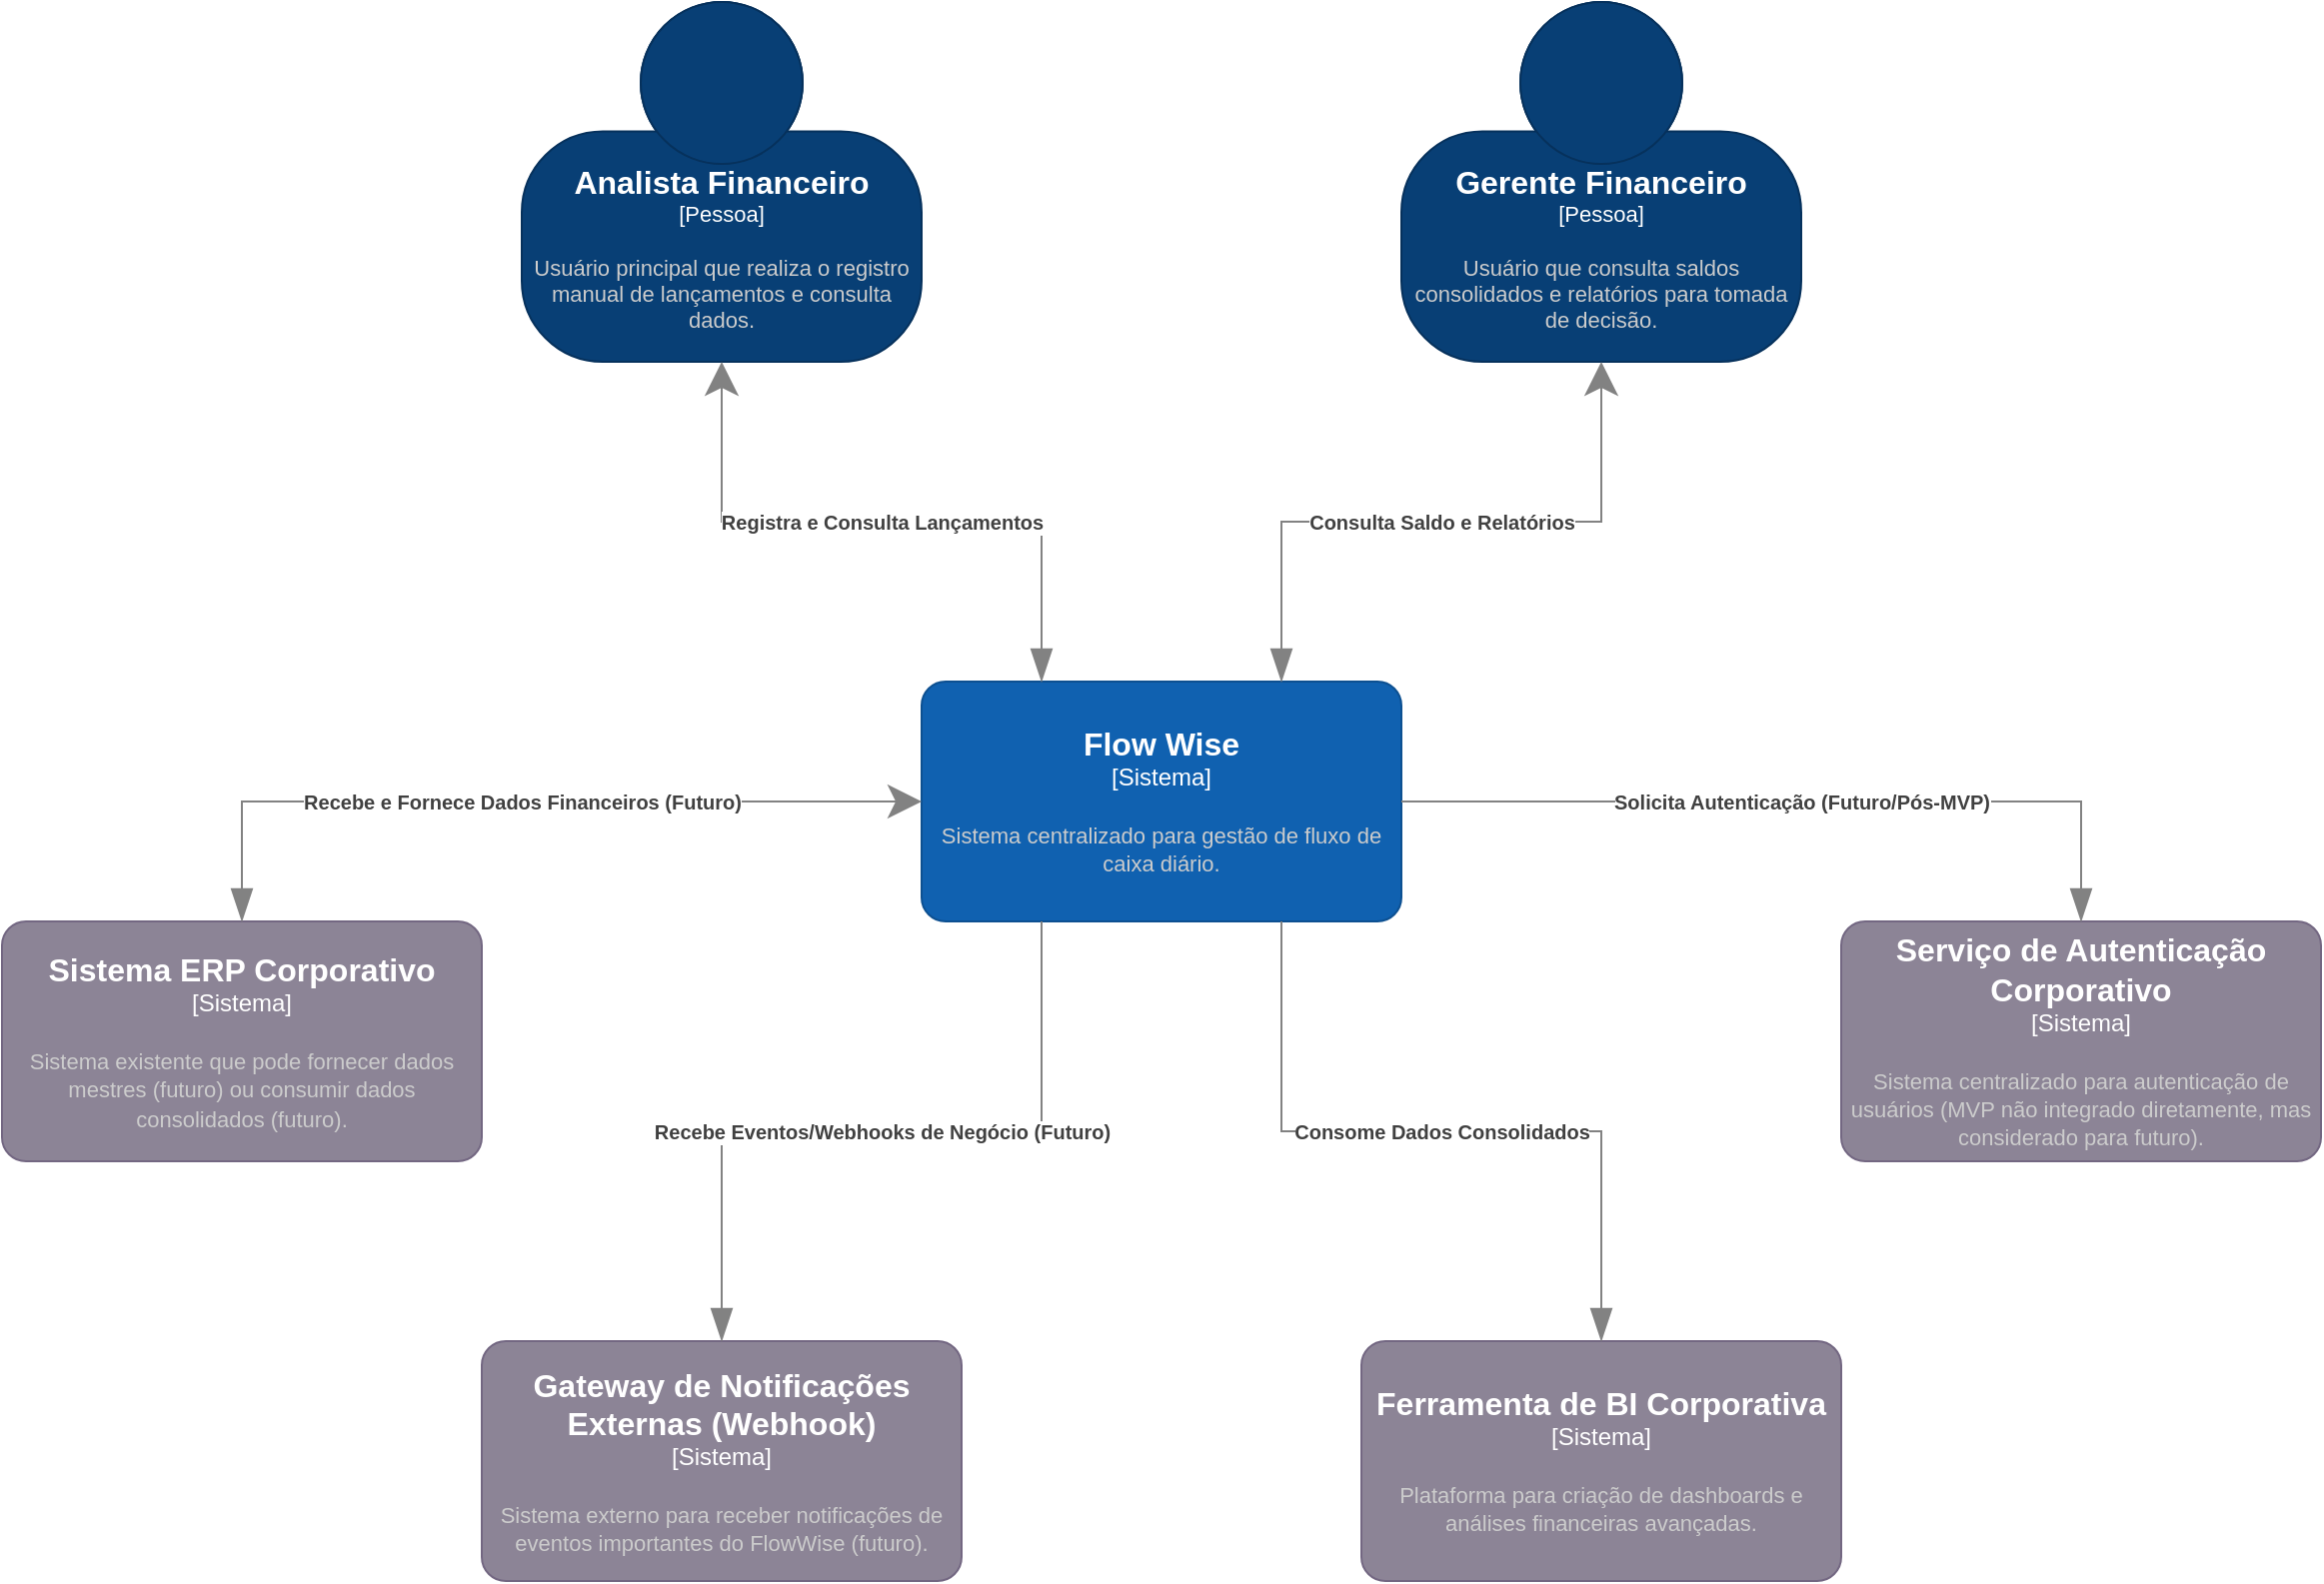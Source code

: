 <mxfile version="26.0.7" pages="2">
  <diagram name="Contexto" id="bzD8A3niVBN0sHnLf9bg">
    <mxGraphModel dx="2924" dy="854" grid="1" gridSize="10" guides="1" tooltips="1" connect="1" arrows="1" fold="1" page="1" pageScale="1" pageWidth="850" pageHeight="1100" math="0" shadow="0">
      <root>
        <mxCell id="0" />
        <mxCell id="1" parent="0" />
        <object placeholders="1" c4Name="Analista Financeiro" c4Type="Pessoa" c4Description="Usuário principal que realiza o registro manual de lançamentos e consulta dados." label="&lt;font style=&quot;font-size: 16px&quot;&gt;&lt;b&gt;%c4Name%&lt;/b&gt;&lt;/font&gt;&lt;div&gt;[%c4Type%]&lt;/div&gt;&lt;br&gt;&lt;div&gt;&lt;font style=&quot;font-size: 11px&quot;&gt;&lt;font color=&quot;#cccccc&quot;&gt;%c4Description%&lt;/font&gt;&lt;/div&gt;" id="k_nof6_6pyZbvXJqunfE-1">
          <mxCell style="html=1;fontSize=11;dashed=0;whiteSpace=wrap;fillColor=#083F75;strokeColor=#06315C;fontColor=#ffffff;shape=mxgraph.c4.person2;align=center;metaEdit=1;points=[[0.5,0,0],[1,0.5,0],[1,0.75,0],[0.75,1,0],[0.5,1,0],[0.25,1,0],[0,0.75,0],[0,0.5,0]];resizable=0;flipV=0;" parent="1" vertex="1">
            <mxGeometry x="-320" y="130" width="200" height="180" as="geometry" />
          </mxCell>
        </object>
        <object placeholders="1" c4Name="Flow Wise" c4Type="Sistema" c4Description="Sistema centralizado para gestão de fluxo de caixa diário." label="&lt;font style=&quot;font-size: 16px&quot;&gt;&lt;b&gt;%c4Name%&lt;/b&gt;&lt;/font&gt;&lt;div&gt;[%c4Type%]&lt;/div&gt;&lt;br&gt;&lt;div&gt;&lt;font style=&quot;font-size: 11px&quot;&gt;&lt;font color=&quot;#cccccc&quot;&gt;%c4Description%&lt;/font&gt;&lt;/div&gt;" id="k_nof6_6pyZbvXJqunfE-2">
          <mxCell style="rounded=1;whiteSpace=wrap;html=1;labelBackgroundColor=none;fillColor=#1061B0;fontColor=#ffffff;align=center;arcSize=10;strokeColor=#0D5091;metaEdit=1;resizable=0;points=[[0.25,0,0],[0.5,0,0],[0.75,0,0],[1,0.25,0],[1,0.5,0],[1,0.75,0],[0.75,1,0],[0.5,1,0],[0.25,1,0],[0,0.75,0],[0,0.5,0],[0,0.25,0]];" parent="1" vertex="1">
            <mxGeometry x="-120" y="470" width="240" height="120" as="geometry" />
          </mxCell>
        </object>
        <object placeholders="1" c4Name="Gerente Financeiro" c4Type="Pessoa" c4Description="Usuário que consulta saldos consolidados e relatórios para tomada de decisão." label="&lt;font style=&quot;font-size: 16px&quot;&gt;&lt;b&gt;%c4Name%&lt;/b&gt;&lt;/font&gt;&lt;div&gt;[%c4Type%]&lt;/div&gt;&lt;br&gt;&lt;div&gt;&lt;font style=&quot;font-size: 11px&quot;&gt;&lt;font color=&quot;#cccccc&quot;&gt;%c4Description%&lt;/font&gt;&lt;/div&gt;" id="k_nof6_6pyZbvXJqunfE-3">
          <mxCell style="html=1;fontSize=11;dashed=0;whiteSpace=wrap;fillColor=#083F75;strokeColor=#06315C;fontColor=#ffffff;shape=mxgraph.c4.person2;align=center;metaEdit=1;points=[[0.5,0,0],[1,0.5,0],[1,0.75,0],[0.75,1,0],[0.5,1,0],[0.25,1,0],[0,0.75,0],[0,0.5,0]];resizable=0;flipV=0;" parent="1" vertex="1">
            <mxGeometry x="120" y="130" width="200" height="180" as="geometry" />
          </mxCell>
        </object>
        <object placeholders="1" c4Name="Sistema ERP Corporativo" c4Type="Sistema" c4Description="Sistema existente que pode fornecer dados mestres (futuro) ou consumir dados consolidados (futuro)." label="&lt;font style=&quot;font-size: 16px&quot;&gt;&lt;b&gt;%c4Name%&lt;/b&gt;&lt;/font&gt;&lt;div&gt;[%c4Type%]&lt;/div&gt;&lt;br&gt;&lt;div&gt;&lt;font style=&quot;font-size: 11px&quot;&gt;&lt;font color=&quot;#cccccc&quot;&gt;%c4Description%&lt;/font&gt;&lt;/div&gt;" id="k_nof6_6pyZbvXJqunfE-4">
          <mxCell style="rounded=1;whiteSpace=wrap;html=1;labelBackgroundColor=none;fillColor=#8C8496;fontColor=#ffffff;align=center;arcSize=10;strokeColor=#736782;metaEdit=1;resizable=0;points=[[0.25,0,0],[0.5,0,0],[0.75,0,0],[1,0.25,0],[1,0.5,0],[1,0.75,0],[0.75,1,0],[0.5,1,0],[0.25,1,0],[0,0.75,0],[0,0.5,0],[0,0.25,0]];" parent="1" vertex="1">
            <mxGeometry x="-580" y="590" width="240" height="120" as="geometry" />
          </mxCell>
        </object>
        <object placeholders="1" c4Type="Relationship" c4Description="Registra e Consulta Lançamentos" label="&lt;div style=&quot;text-align: left&quot;&gt;&lt;div style=&quot;text-align: center&quot;&gt;&lt;b&gt;%c4Description%&lt;/b&gt;&lt;/div&gt;" id="k_nof6_6pyZbvXJqunfE-6">
          <mxCell style="endArrow=blockThin;html=1;fontSize=10;fontColor=#404040;strokeWidth=1;endFill=1;strokeColor=#828282;elbow=vertical;metaEdit=1;endSize=14;startSize=14;jumpStyle=arc;jumpSize=16;rounded=0;edgeStyle=orthogonalEdgeStyle;exitX=0.5;exitY=1;exitDx=0;exitDy=0;exitPerimeter=0;entryX=0.25;entryY=0;entryDx=0;entryDy=0;entryPerimeter=0;startArrow=classic;startFill=1;" parent="1" source="k_nof6_6pyZbvXJqunfE-1" target="k_nof6_6pyZbvXJqunfE-2" edge="1">
            <mxGeometry width="240" relative="1" as="geometry">
              <mxPoint x="160" y="450" as="sourcePoint" />
              <mxPoint x="400" y="450" as="targetPoint" />
            </mxGeometry>
          </mxCell>
        </object>
        <object placeholders="1" c4Type="Relationship" c4Description="Consulta Saldo e Relatórios" label="&lt;div style=&quot;text-align: left&quot;&gt;&lt;div style=&quot;text-align: center&quot;&gt;&lt;b&gt;%c4Description%&lt;/b&gt;&lt;/div&gt;" id="k_nof6_6pyZbvXJqunfE-7">
          <mxCell style="endArrow=blockThin;html=1;fontSize=10;fontColor=#404040;strokeWidth=1;endFill=1;strokeColor=#828282;elbow=vertical;metaEdit=1;endSize=14;startSize=14;jumpStyle=arc;jumpSize=16;rounded=0;edgeStyle=orthogonalEdgeStyle;exitX=0.5;exitY=1;exitDx=0;exitDy=0;exitPerimeter=0;entryX=0.75;entryY=0;entryDx=0;entryDy=0;entryPerimeter=0;startArrow=classic;startFill=1;" parent="1" source="k_nof6_6pyZbvXJqunfE-3" target="k_nof6_6pyZbvXJqunfE-2" edge="1">
            <mxGeometry width="240" relative="1" as="geometry">
              <mxPoint x="250" y="300" as="sourcePoint" />
              <mxPoint x="250" y="510" as="targetPoint" />
            </mxGeometry>
          </mxCell>
        </object>
        <object placeholders="1" c4Type="Relationship" c4Description="Recebe e Fornece Dados Financeiros (Futuro)" label="&lt;div style=&quot;text-align: left&quot;&gt;&lt;div style=&quot;text-align: center&quot;&gt;&lt;b&gt;%c4Description%&lt;/b&gt;&lt;/div&gt;" id="k_nof6_6pyZbvXJqunfE-8">
          <mxCell style="endArrow=blockThin;html=1;fontSize=10;fontColor=#404040;strokeWidth=1;endFill=1;strokeColor=#828282;elbow=vertical;metaEdit=1;endSize=14;startSize=14;jumpStyle=arc;jumpSize=16;rounded=0;edgeStyle=orthogonalEdgeStyle;exitX=0;exitY=0.5;exitDx=0;exitDy=0;exitPerimeter=0;startArrow=classic;startFill=1;entryX=0.5;entryY=0;entryDx=0;entryDy=0;entryPerimeter=0;" parent="1" source="k_nof6_6pyZbvXJqunfE-2" target="k_nof6_6pyZbvXJqunfE-4" edge="1">
            <mxGeometry width="240" relative="1" as="geometry">
              <mxPoint x="720" y="390" as="sourcePoint" />
              <mxPoint x="480" y="650" as="targetPoint" />
            </mxGeometry>
          </mxCell>
        </object>
        <object placeholders="1" c4Name="Ferramenta de BI Corporativa" c4Type="Sistema" c4Description="Plataforma para criação de dashboards e análises financeiras avançadas." label="&lt;font style=&quot;font-size: 16px&quot;&gt;&lt;b&gt;%c4Name%&lt;/b&gt;&lt;/font&gt;&lt;div&gt;[%c4Type%]&lt;/div&gt;&lt;br&gt;&lt;div&gt;&lt;font style=&quot;font-size: 11px&quot;&gt;&lt;font color=&quot;#cccccc&quot;&gt;%c4Description%&lt;/font&gt;&lt;/div&gt;" id="k_nof6_6pyZbvXJqunfE-9">
          <mxCell style="rounded=1;whiteSpace=wrap;html=1;labelBackgroundColor=none;fillColor=#8C8496;fontColor=#ffffff;align=center;arcSize=10;strokeColor=#736782;metaEdit=1;resizable=0;points=[[0.25,0,0],[0.5,0,0],[0.75,0,0],[1,0.25,0],[1,0.5,0],[1,0.75,0],[0.75,1,0],[0.5,1,0],[0.25,1,0],[0,0.75,0],[0,0.5,0],[0,0.25,0]];" parent="1" vertex="1">
            <mxGeometry x="100" y="800" width="240" height="120" as="geometry" />
          </mxCell>
        </object>
        <object placeholders="1" c4Type="Relationship" c4Description="Consome Dados Consolidados" label="&lt;div style=&quot;text-align: left&quot;&gt;&lt;div style=&quot;text-align: center&quot;&gt;&lt;b&gt;%c4Description%&lt;/b&gt;&lt;/div&gt;" id="k_nof6_6pyZbvXJqunfE-11">
          <mxCell style="endArrow=blockThin;html=1;fontSize=10;fontColor=#404040;strokeWidth=1;endFill=1;strokeColor=#828282;elbow=vertical;metaEdit=1;endSize=14;startSize=14;jumpStyle=arc;jumpSize=16;rounded=0;edgeStyle=orthogonalEdgeStyle;exitX=0.75;exitY=1;exitDx=0;exitDy=0;exitPerimeter=0;startArrow=none;startFill=0;entryX=0.5;entryY=0;entryDx=0;entryDy=0;entryPerimeter=0;" parent="1" source="k_nof6_6pyZbvXJqunfE-2" target="k_nof6_6pyZbvXJqunfE-9" edge="1">
            <mxGeometry width="240" relative="1" as="geometry">
              <mxPoint y="590" as="sourcePoint" />
              <mxPoint x="270" y="800" as="targetPoint" />
            </mxGeometry>
          </mxCell>
        </object>
        <object placeholders="1" c4Name="Serviço de Autenticação Corporativo" c4Type="Sistema" c4Description="Sistema centralizado para autenticação de usuários (MVP não integrado diretamente, mas considerado para futuro)." label="&lt;font style=&quot;font-size: 16px&quot;&gt;&lt;b&gt;%c4Name%&lt;/b&gt;&lt;/font&gt;&lt;div&gt;[%c4Type%]&lt;/div&gt;&lt;br&gt;&lt;div&gt;&lt;font style=&quot;font-size: 11px&quot;&gt;&lt;font color=&quot;#cccccc&quot;&gt;%c4Description%&lt;/font&gt;&lt;/div&gt;" id="k_nof6_6pyZbvXJqunfE-12">
          <mxCell style="rounded=1;whiteSpace=wrap;html=1;labelBackgroundColor=none;fillColor=#8C8496;fontColor=#ffffff;align=center;arcSize=10;strokeColor=#736782;metaEdit=1;resizable=0;points=[[0.25,0,0],[0.5,0,0],[0.75,0,0],[1,0.25,0],[1,0.5,0],[1,0.75,0],[0.75,1,0],[0.5,1,0],[0.25,1,0],[0,0.75,0],[0,0.5,0],[0,0.25,0]];" parent="1" vertex="1">
            <mxGeometry x="340" y="590" width="240" height="120" as="geometry" />
          </mxCell>
        </object>
        <object placeholders="1" c4Type="Relationship" c4Description="Solicita Autenticação (Futuro/Pós-MVP)" label="&lt;div style=&quot;text-align: left&quot;&gt;&lt;div style=&quot;text-align: center&quot;&gt;&lt;b&gt;%c4Description%&lt;/b&gt;&lt;/div&gt;" id="k_nof6_6pyZbvXJqunfE-15">
          <mxCell style="endArrow=blockThin;html=1;fontSize=10;fontColor=#404040;strokeWidth=1;endFill=1;strokeColor=#828282;elbow=vertical;metaEdit=1;endSize=14;startSize=14;jumpStyle=arc;jumpSize=16;rounded=0;edgeStyle=orthogonalEdgeStyle;exitX=1;exitY=0.5;exitDx=0;exitDy=0;exitPerimeter=0;startArrow=none;startFill=0;entryX=0.5;entryY=0;entryDx=0;entryDy=0;entryPerimeter=0;" parent="1" source="k_nof6_6pyZbvXJqunfE-2" target="k_nof6_6pyZbvXJqunfE-12" edge="1">
            <mxGeometry width="240" relative="1" as="geometry">
              <mxPoint x="120" y="530" as="sourcePoint" />
              <mxPoint x="300" y="800" as="targetPoint" />
            </mxGeometry>
          </mxCell>
        </object>
        <object placeholders="1" c4Name="Gateway de Notificações Externas (Webhook)" c4Type="Sistema" c4Description="Sistema externo para receber notificações de eventos importantes do FlowWise (futuro)." label="&lt;font style=&quot;font-size: 16px&quot;&gt;&lt;b&gt;%c4Name%&lt;/b&gt;&lt;/font&gt;&lt;div&gt;[%c4Type%]&lt;/div&gt;&lt;br&gt;&lt;div&gt;&lt;font style=&quot;font-size: 11px&quot;&gt;&lt;font color=&quot;#cccccc&quot;&gt;%c4Description%&lt;/font&gt;&lt;/div&gt;" id="k_nof6_6pyZbvXJqunfE-16">
          <mxCell style="rounded=1;whiteSpace=wrap;html=1;labelBackgroundColor=none;fillColor=#8C8496;fontColor=#ffffff;align=center;arcSize=10;strokeColor=#736782;metaEdit=1;resizable=0;points=[[0.25,0,0],[0.5,0,0],[0.75,0,0],[1,0.25,0],[1,0.5,0],[1,0.75,0],[0.75,1,0],[0.5,1,0],[0.25,1,0],[0,0.75,0],[0,0.5,0],[0,0.25,0]];" parent="1" vertex="1">
            <mxGeometry x="-340" y="800" width="240" height="120" as="geometry" />
          </mxCell>
        </object>
        <object placeholders="1" c4Type="Relationship" c4Description="Recebe Eventos/Webhooks de Negócio (Futuro)" label="&lt;div style=&quot;text-align: left&quot;&gt;&lt;div style=&quot;text-align: center&quot;&gt;&lt;b&gt;%c4Description%&lt;/b&gt;&lt;/div&gt;" id="k_nof6_6pyZbvXJqunfE-17">
          <mxCell style="endArrow=blockThin;html=1;fontSize=10;fontColor=#404040;strokeWidth=1;endFill=1;strokeColor=#828282;elbow=vertical;metaEdit=1;endSize=14;startSize=14;jumpStyle=arc;jumpSize=16;rounded=0;edgeStyle=orthogonalEdgeStyle;exitX=0.25;exitY=1;exitDx=0;exitDy=0;exitPerimeter=0;startArrow=none;startFill=0;entryX=0.5;entryY=0;entryDx=0;entryDy=0;entryPerimeter=0;" parent="1" source="k_nof6_6pyZbvXJqunfE-2" target="k_nof6_6pyZbvXJqunfE-16" edge="1">
            <mxGeometry width="240" relative="1" as="geometry">
              <mxPoint x="120" y="570" as="sourcePoint" />
              <mxPoint x="300" y="840" as="targetPoint" />
            </mxGeometry>
          </mxCell>
        </object>
      </root>
    </mxGraphModel>
  </diagram>
  <diagram id="c5FQPgXSWcpHP5ycAL8T" name="Container">
    <mxGraphModel dx="2074" dy="1954" grid="1" gridSize="10" guides="1" tooltips="1" connect="1" arrows="1" fold="1" page="1" pageScale="1" pageWidth="850" pageHeight="1100" math="0" shadow="0">
      <root>
        <mxCell id="0" />
        <mxCell id="1" parent="0" />
        <object placeholders="1" c4Name="Sistema Flow Wise" c4Type="ContainerScopeBoundary" c4Application="Container" label="&lt;font style=&quot;font-size: 16px&quot;&gt;&lt;b&gt;&lt;div style=&quot;text-align: left&quot;&gt;%c4Name%&lt;/div&gt;&lt;/b&gt;&lt;/font&gt;&lt;div style=&quot;text-align: left&quot;&gt;[%c4Application%]&lt;/div&gt;" id="pLsxCWuqNP7lUK_b0qWz-1">
          <mxCell style="rounded=1;fontSize=11;whiteSpace=wrap;html=1;dashed=1;arcSize=20;fillColor=none;strokeColor=#666666;fontColor=#333333;labelBackgroundColor=none;align=left;verticalAlign=bottom;labelBorderColor=none;spacingTop=0;spacing=10;dashPattern=8 4;metaEdit=1;rotatable=0;perimeter=rectanglePerimeter;noLabel=0;labelPadding=0;allowArrows=0;connectable=0;expand=0;recursiveResize=0;editable=1;pointerEvents=0;absoluteArcSize=1;points=[[0.25,0,0],[0.5,0,0],[0.75,0,0],[1,0.25,0],[1,0.5,0],[1,0.75,0],[0.75,1,0],[0.5,1,0],[0.25,1,0],[0,0.75,0],[0,0.5,0],[0,0.25,0]];" parent="1" vertex="1">
            <mxGeometry x="190" y="-140" width="1360" height="920" as="geometry" />
          </mxCell>
        </object>
        <object placeholders="1" c4Name="Serviço de Lançamentos" c4Type="Container" c4Technology="Web API (.NET 8 C#)" c4Description="Responsável por gerenciar o ciclo de vida completo dos lançamentos financeiros (criação, consulta, edição e exclusão). É o ponto de entrada para as operações transacionais." label="&lt;font style=&quot;font-size: 16px&quot;&gt;&lt;b&gt;%c4Name%&lt;/b&gt;&lt;/font&gt;&lt;div&gt;[%c4Type%: %c4Technology%]&lt;/div&gt;&lt;br&gt;&lt;div&gt;&lt;font style=&quot;font-size: 11px&quot;&gt;&lt;font color=&quot;#E6E6E6&quot;&gt;%c4Description%&lt;/font&gt;&lt;/div&gt;" id="pLsxCWuqNP7lUK_b0qWz-2">
          <mxCell style="rounded=1;whiteSpace=wrap;html=1;fontSize=11;labelBackgroundColor=none;fillColor=#23A2D9;fontColor=#ffffff;align=center;arcSize=10;strokeColor=#0E7DAD;metaEdit=1;resizable=0;points=[[0.25,0,0],[0.5,0,0],[0.75,0,0],[1,0.25,0],[1,0.5,0],[1,0.75,0],[0.75,1,0],[0.5,1,0],[0.25,1,0],[0,0.75,0],[0,0.5,0],[0,0.25,0]];" parent="1" vertex="1">
            <mxGeometry x="500" y="140" width="240" height="120" as="geometry" />
          </mxCell>
        </object>
        <object c4Name="DB Lançamentos" c4Type="Banco de Dados" c4Technology="PostgreSQL" c4Description="Armazena os dados transacionais de todos os lançamentos financeiros. É o source of truth para os lançamentos brutos." label="&lt;font style=&quot;font-size: 16px&quot;&gt;&lt;b&gt;%c4Name%&lt;/b&gt;&lt;/font&gt;&lt;div&gt;[%c4Type%:&amp;nbsp;%c4Technology%]&lt;/div&gt;&lt;br&gt;&lt;div&gt;&lt;font style=&quot;font-size: 11px&quot;&gt;&lt;font color=&quot;#E6E6E6&quot;&gt;%c4Description%&lt;/font&gt;&lt;/div&gt;" placeholders="1" id="pLsxCWuqNP7lUK_b0qWz-3">
          <mxCell style="shape=cylinder3;size=15;whiteSpace=wrap;html=1;boundedLbl=1;rounded=0;labelBackgroundColor=none;fillColor=#23A2D9;fontSize=12;fontColor=#ffffff;align=center;strokeColor=#0E7DAD;metaEdit=1;points=[[0.5,0,0],[1,0.25,0],[1,0.5,0],[1,0.75,0],[0.5,1,0],[0,0.75,0],[0,0.5,0],[0,0.25,0]];resizable=0;" parent="1" vertex="1">
            <mxGeometry x="250" y="530" width="240" height="120" as="geometry" />
          </mxCell>
        </object>
        <object placeholders="1" c4Name="Serviço de Consolidação" c4Type="Container" c4Technology="Web API (.NET 8 C#)" c4Description="Responsável por consumir eventos de lançamentos, consolidar os dados financeiros e disponibilizar o saldo diário consolidado para consulta e relatórios. Este serviço é otimizado para leitura." label="&lt;font style=&quot;font-size: 16px&quot;&gt;&lt;b&gt;%c4Name%&lt;/b&gt;&lt;/font&gt;&lt;div&gt;[%c4Type%: %c4Technology%]&lt;/div&gt;&lt;br&gt;&lt;div&gt;&lt;font style=&quot;font-size: 11px&quot;&gt;&lt;font color=&quot;#E6E6E6&quot;&gt;%c4Description%&lt;/font&gt;&lt;/div&gt;" id="pLsxCWuqNP7lUK_b0qWz-4">
          <mxCell style="rounded=1;whiteSpace=wrap;html=1;fontSize=11;labelBackgroundColor=none;fillColor=#23A2D9;fontColor=#ffffff;align=center;arcSize=10;strokeColor=#0E7DAD;metaEdit=1;resizable=0;points=[[0.25,0,0],[0.5,0,0],[0.75,0,0],[1,0.25,0],[1,0.5,0],[1,0.75,0],[0.75,1,0],[0.5,1,0],[0.25,1,0],[0,0.75,0],[0,0.5,0],[0,0.25,0]];" parent="1" vertex="1">
            <mxGeometry x="980" y="140" width="240" height="120" as="geometry" />
          </mxCell>
        </object>
        <object placeholders="1" c4Name="Message Broker" c4Type="Container" c4Technology="RabbitMQ" c4Description="Barramento de eventos central, permitindo a comunicação assíncrona e desacoplada entre os microsserviços." label="&lt;font style=&quot;font-size: 16px&quot;&gt;&lt;b&gt;%c4Name%&lt;/b&gt;&lt;/font&gt;&lt;div&gt;[%c4Type%:&amp;nbsp;%c4Technology%]&lt;/div&gt;&lt;br&gt;&lt;div&gt;&lt;font style=&quot;font-size: 11px&quot;&gt;&lt;font color=&quot;#E6E6E6&quot;&gt;%c4Description%&lt;/font&gt;&lt;/div&gt;" id="pLsxCWuqNP7lUK_b0qWz-5">
          <mxCell style="shape=cylinder3;size=15;direction=south;whiteSpace=wrap;html=1;boundedLbl=1;rounded=0;labelBackgroundColor=none;fillColor=#23A2D9;fontSize=12;fontColor=#ffffff;align=center;strokeColor=#0E7DAD;metaEdit=1;points=[[0.5,0,0],[1,0.25,0],[1,0.5,0],[1,0.75,0],[0.5,1,0],[0,0.75,0],[0,0.5,0],[0,0.25,0]];resizable=0;" parent="1" vertex="1">
            <mxGeometry x="740" y="360" width="240" height="120" as="geometry" />
          </mxCell>
        </object>
        <object placeholders="1" c4Name="Cache/Data Store" c4Type="Container" c4Technology="Redis" c4Description="Utilizado para armazenamento temporário de dados para otimização de performance (cache)" label="&lt;font style=&quot;font-size: 16px&quot;&gt;&lt;b&gt;%c4Name%&lt;/b&gt;&lt;/font&gt;&lt;div&gt;[%c4Type%:&amp;nbsp;%c4Technology%]&lt;/div&gt;&lt;br&gt;&lt;div&gt;&lt;font style=&quot;font-size: 11px&quot;&gt;&lt;font color=&quot;#E6E6E6&quot;&gt;%c4Description%&lt;/font&gt;&lt;/div&gt;" id="pLsxCWuqNP7lUK_b0qWz-6">
          <mxCell style="shape=cylinder3;size=15;direction=south;whiteSpace=wrap;html=1;boundedLbl=1;rounded=0;labelBackgroundColor=none;fillColor=#23A2D9;fontSize=12;fontColor=#ffffff;align=center;strokeColor=#0E7DAD;metaEdit=1;points=[[0.5,0,0],[1,0.25,0],[1,0.5,0],[1,0.75,0],[0.5,1,0],[0,0.75,0],[0,0.5,0],[0,0.25,0]];resizable=0;" parent="1" vertex="1">
            <mxGeometry x="740" y="530" width="240" height="120" as="geometry" />
          </mxCell>
        </object>
        <object placeholders="1" c4Name="DB Consolidados" c4Type="Banco de Dados" c4Technology="PostgreSQL" c4Description="Banco de Dados Otimizado para Leitura" label="&lt;font style=&quot;font-size: 16px&quot;&gt;&lt;b&gt;%c4Name%&lt;/b&gt;&lt;/font&gt;&lt;div&gt;[%c4Type%:&amp;nbsp;%c4Technology%]&lt;/div&gt;&lt;br&gt;&lt;div&gt;&lt;font style=&quot;font-size: 11px&quot;&gt;&lt;font color=&quot;#E6E6E6&quot;&gt;%c4Description%&lt;/font&gt;&lt;/div&gt;" id="pLsxCWuqNP7lUK_b0qWz-7">
          <mxCell style="shape=cylinder3;size=15;whiteSpace=wrap;html=1;boundedLbl=1;rounded=0;labelBackgroundColor=none;fillColor=#23A2D9;fontSize=12;fontColor=#ffffff;align=center;strokeColor=#0E7DAD;metaEdit=1;points=[[0.5,0,0],[1,0.25,0],[1,0.5,0],[1,0.75,0],[0.5,1,0],[0,0.75,0],[0,0.5,0],[0,0.25,0]];resizable=0;" parent="1" vertex="1">
            <mxGeometry x="1275" y="530" width="240" height="120" as="geometry" />
          </mxCell>
        </object>
        <object placeholders="1" c4Name="Analista Financeiro" c4Type="Pessoa" c4Description="Usuário principal que realiza o registro manual de lançamentos e consulta dados." label="&lt;font style=&quot;font-size: 16px&quot;&gt;&lt;b&gt;%c4Name%&lt;/b&gt;&lt;/font&gt;&lt;div&gt;[%c4Type%]&lt;/div&gt;&lt;br&gt;&lt;div&gt;&lt;font style=&quot;font-size: 11px&quot;&gt;&lt;font color=&quot;#cccccc&quot;&gt;%c4Description%&lt;/font&gt;&lt;/div&gt;" id="ZvYmL21Zo6xy7SbG3xt1-1">
          <mxCell style="html=1;fontSize=11;dashed=0;whiteSpace=wrap;fillColor=#083F75;strokeColor=#06315C;fontColor=#ffffff;shape=mxgraph.c4.person2;align=center;metaEdit=1;points=[[0.5,0,0],[1,0.5,0],[1,0.75,0],[0.75,1,0],[0.5,1,0],[0.25,1,0],[0,0.75,0],[0,0.5,0]];resizable=0;flipV=0;" parent="1" vertex="1">
            <mxGeometry x="530" y="-410" width="200" height="180" as="geometry" />
          </mxCell>
        </object>
        <object placeholders="1" c4Name="Gerente Financeiro" c4Type="Pessoa" c4Description="Usuário que consulta saldos consolidados e relatórios para tomada de decisão." label="&lt;font style=&quot;font-size: 16px&quot;&gt;&lt;b&gt;%c4Name%&lt;/b&gt;&lt;/font&gt;&lt;div&gt;[%c4Type%]&lt;/div&gt;&lt;br&gt;&lt;div&gt;&lt;font style=&quot;font-size: 11px&quot;&gt;&lt;font color=&quot;#cccccc&quot;&gt;%c4Description%&lt;/font&gt;&lt;/div&gt;" id="ZvYmL21Zo6xy7SbG3xt1-2">
          <mxCell style="html=1;fontSize=11;dashed=0;whiteSpace=wrap;fillColor=#083F75;strokeColor=#06315C;fontColor=#ffffff;shape=mxgraph.c4.person2;align=center;metaEdit=1;points=[[0.5,0,0],[1,0.5,0],[1,0.75,0],[0.75,1,0],[0.5,1,0],[0.25,1,0],[0,0.75,0],[0,0.5,0]];resizable=0;flipV=0;" parent="1" vertex="1">
            <mxGeometry x="970" y="-410" width="200" height="180" as="geometry" />
          </mxCell>
        </object>
        <object placeholders="1" c4Name="Ferramenta de BI Corporativa" c4Type="Sistema" c4Description="Plataforma para criação de dashboards e análises financeiras avançadas." label="&lt;font style=&quot;font-size: 16px&quot;&gt;&lt;b&gt;%c4Name%&lt;/b&gt;&lt;/font&gt;&lt;div&gt;[%c4Type%]&lt;/div&gt;&lt;br&gt;&lt;div&gt;&lt;font style=&quot;font-size: 11px&quot;&gt;&lt;font color=&quot;#cccccc&quot;&gt;%c4Description%&lt;/font&gt;&lt;/div&gt;" id="mEeKA8ps7Dx6s7O3PiXU-1">
          <mxCell style="rounded=1;whiteSpace=wrap;html=1;labelBackgroundColor=none;fillColor=#8C8496;fontColor=#ffffff;align=center;arcSize=10;strokeColor=#736782;metaEdit=1;resizable=0;points=[[0.25,0,0],[0.5,0,0],[0.75,0,0],[1,0.25,0],[1,0.5,0],[1,0.75,0],[0.75,1,0],[0.5,1,0],[0.25,1,0],[0,0.75,0],[0,0.5,0],[0,0.25,0]];" parent="1" vertex="1">
            <mxGeometry x="1290" y="-350" width="240" height="120" as="geometry" />
          </mxCell>
        </object>
        <object placeholders="1" c4Type="Relationship" c4Description="Lê/Grava Lançamentos" label="&lt;div style=&quot;text-align: left&quot;&gt;&lt;div style=&quot;text-align: center&quot;&gt;&lt;b&gt;%c4Description%&lt;/b&gt;&lt;/div&gt;" id="mEeKA8ps7Dx6s7O3PiXU-2">
          <mxCell style="endArrow=blockThin;html=1;fontSize=10;fontColor=#404040;strokeWidth=1;endFill=1;strokeColor=#828282;elbow=vertical;metaEdit=1;endSize=14;startSize=14;jumpStyle=arc;jumpSize=16;rounded=0;edgeStyle=orthogonalEdgeStyle;exitX=0;exitY=0.5;exitDx=0;exitDy=0;exitPerimeter=0;entryX=0.5;entryY=0;entryDx=0;entryDy=0;entryPerimeter=0;startArrow=classic;startFill=1;" parent="1" source="pLsxCWuqNP7lUK_b0qWz-2" target="pLsxCWuqNP7lUK_b0qWz-3" edge="1">
            <mxGeometry width="240" relative="1" as="geometry">
              <mxPoint x="570" y="400" as="sourcePoint" />
              <mxPoint x="810" y="400" as="targetPoint" />
            </mxGeometry>
          </mxCell>
        </object>
        <object placeholders="1" c4Type="Relationship" c4Description="Publica Eventos de Lançamento" label="&lt;div style=&quot;text-align: left&quot;&gt;&lt;div style=&quot;text-align: center&quot;&gt;&lt;b&gt;%c4Description%&lt;/b&gt;&lt;/div&gt;" id="mEeKA8ps7Dx6s7O3PiXU-4">
          <mxCell style="endArrow=blockThin;html=1;fontSize=10;fontColor=#404040;strokeWidth=1;endFill=1;strokeColor=#828282;elbow=vertical;metaEdit=1;endSize=14;startSize=14;jumpStyle=arc;jumpSize=16;rounded=0;edgeStyle=orthogonalEdgeStyle;entryX=0;entryY=0.75;entryDx=0;entryDy=0;entryPerimeter=0;exitX=0.475;exitY=0.992;exitDx=0;exitDy=0;exitPerimeter=0;" parent="1" source="pLsxCWuqNP7lUK_b0qWz-2" target="pLsxCWuqNP7lUK_b0qWz-5" edge="1">
            <mxGeometry width="240" relative="1" as="geometry">
              <mxPoint x="420" y="360" as="sourcePoint" />
              <mxPoint x="810" y="360" as="targetPoint" />
            </mxGeometry>
          </mxCell>
        </object>
        <object placeholders="1" c4Type="Relationship" c4Description="Consome Eventos de Lançamento" label="&lt;div style=&quot;text-align: left&quot;&gt;&lt;div style=&quot;text-align: center&quot;&gt;&lt;b&gt;%c4Description%&lt;/b&gt;&lt;/div&gt;" id="mEeKA8ps7Dx6s7O3PiXU-5">
          <mxCell style="endArrow=blockThin;html=1;fontSize=10;fontColor=#404040;strokeWidth=1;endFill=1;strokeColor=#828282;elbow=vertical;metaEdit=1;endSize=14;startSize=14;jumpStyle=arc;jumpSize=16;rounded=0;edgeStyle=orthogonalEdgeStyle;exitX=0.25;exitY=1;exitDx=0;exitDy=0;exitPerimeter=0;entryX=0;entryY=0.25;entryDx=0;entryDy=0;entryPerimeter=0;" parent="1" source="pLsxCWuqNP7lUK_b0qWz-4" target="pLsxCWuqNP7lUK_b0qWz-5" edge="1">
            <mxGeometry width="240" relative="1" as="geometry">
              <mxPoint x="910" y="450" as="sourcePoint" />
              <mxPoint x="1150" y="450" as="targetPoint" />
            </mxGeometry>
          </mxCell>
        </object>
        <object placeholders="1" c4Type="Relationship" c4Description="Grava/Lê Saldo Consolidado" label="&lt;div style=&quot;text-align: left&quot;&gt;&lt;div style=&quot;text-align: center&quot;&gt;&lt;b&gt;%c4Description%&lt;/b&gt;&lt;/div&gt;" id="mEeKA8ps7Dx6s7O3PiXU-7">
          <mxCell style="endArrow=blockThin;html=1;fontSize=10;fontColor=#404040;strokeWidth=1;endFill=1;strokeColor=#828282;elbow=vertical;metaEdit=1;endSize=14;startSize=14;jumpStyle=arc;jumpSize=16;rounded=0;edgeStyle=orthogonalEdgeStyle;exitX=1;exitY=0.75;exitDx=0;exitDy=0;exitPerimeter=0;entryX=0.5;entryY=0;entryDx=0;entryDy=0;entryPerimeter=0;startArrow=classic;startFill=1;" parent="1" source="pLsxCWuqNP7lUK_b0qWz-4" target="pLsxCWuqNP7lUK_b0qWz-7" edge="1">
            <mxGeometry width="240" relative="1" as="geometry">
              <mxPoint x="1030" y="340" as="sourcePoint" />
              <mxPoint x="1270" y="340" as="targetPoint" />
            </mxGeometry>
          </mxCell>
        </object>
        <object placeholders="1" c4Type="Relationship" c4Description="Lê/Grava Cache/Dados Temporários" label="&lt;div style=&quot;text-align: left&quot;&gt;&lt;div style=&quot;text-align: center&quot;&gt;&lt;b&gt;%c4Description%&lt;/b&gt;&lt;/div&gt;" id="mEeKA8ps7Dx6s7O3PiXU-8">
          <mxCell style="endArrow=blockThin;html=1;fontSize=10;fontColor=#404040;strokeWidth=1;endFill=1;strokeColor=#828282;elbow=vertical;metaEdit=1;endSize=14;startSize=14;jumpStyle=arc;jumpSize=16;rounded=0;edgeStyle=orthogonalEdgeStyle;exitX=0.25;exitY=1;exitDx=0;exitDy=0;exitPerimeter=0;entryX=0.5;entryY=1;entryDx=0;entryDy=0;entryPerimeter=0;startArrow=classic;startFill=1;" parent="1" source="pLsxCWuqNP7lUK_b0qWz-2" target="pLsxCWuqNP7lUK_b0qWz-6" edge="1">
            <mxGeometry width="240" relative="1" as="geometry">
              <mxPoint x="480" y="630" as="sourcePoint" />
              <mxPoint x="720" y="630" as="targetPoint" />
            </mxGeometry>
          </mxCell>
        </object>
        <object placeholders="1" c4Type="Relationship" c4Description="Lê/Grava Cache/Dados Temporários" label="&lt;div style=&quot;text-align: left&quot;&gt;&lt;div style=&quot;text-align: center&quot;&gt;&lt;b&gt;%c4Description%&lt;/b&gt;&lt;/div&gt;" id="mEeKA8ps7Dx6s7O3PiXU-9">
          <mxCell style="endArrow=blockThin;html=1;fontSize=10;fontColor=#404040;strokeWidth=1;endFill=1;strokeColor=#828282;elbow=vertical;metaEdit=1;endSize=14;startSize=14;jumpStyle=arc;jumpSize=16;rounded=0;edgeStyle=orthogonalEdgeStyle;exitX=0.75;exitY=1;exitDx=0;exitDy=0;exitPerimeter=0;entryX=0.5;entryY=0;entryDx=0;entryDy=0;entryPerimeter=0;startArrow=classic;startFill=1;" parent="1" source="pLsxCWuqNP7lUK_b0qWz-4" target="pLsxCWuqNP7lUK_b0qWz-6" edge="1">
            <mxGeometry width="240" relative="1" as="geometry">
              <mxPoint x="900" y="610" as="sourcePoint" />
              <mxPoint x="1140" y="610" as="targetPoint" />
            </mxGeometry>
          </mxCell>
        </object>
        <object placeholders="1" c4Name="Portal Flow Wise (UI)" c4Type="Container" c4Technology="Aplicação Web: React" c4Description="Interface de usuário principal para interação com o sistema FlowWise. No MVP, esta UI não será desenvolvida, mas a arquitetura já prevê sua existência e integração com os microsserviços." label="&lt;font style=&quot;font-size: 16px&quot;&gt;&lt;b&gt;%c4Name%&lt;/b&gt;&lt;/font&gt;&lt;div&gt;[%c4Type%: %c4Technology%]&lt;/div&gt;&lt;br&gt;&lt;div&gt;&lt;font style=&quot;font-size: 11px&quot;&gt;&lt;font color=&quot;#E6E6E6&quot;&gt;%c4Description%&lt;/font&gt;&lt;/div&gt;" id="mEeKA8ps7Dx6s7O3PiXU-11">
          <mxCell style="rounded=1;whiteSpace=wrap;html=1;fontSize=11;labelBackgroundColor=none;fillColor=#23A2D9;fontColor=#ffffff;align=center;arcSize=10;strokeColor=#0E7DAD;metaEdit=1;resizable=0;points=[[0.25,0,0],[0.5,0,0],[0.75,0,0],[1,0.25,0],[1,0.5,0],[1,0.75,0],[0.75,1,0],[0.5,1,0],[0.25,1,0],[0,0.75,0],[0,0.5,0],[0,0.25,0]];" parent="1" vertex="1">
            <mxGeometry x="730" y="-90" width="240" height="120" as="geometry" />
          </mxCell>
        </object>
        <object placeholders="1" c4Type="Relationship" c4Description="Acessa API de Consolidação" label="&lt;div style=&quot;text-align: left&quot;&gt;&lt;div style=&quot;text-align: center&quot;&gt;&lt;b&gt;%c4Description%&lt;/b&gt;&lt;/div&gt;" id="mEeKA8ps7Dx6s7O3PiXU-13">
          <mxCell style="endArrow=blockThin;html=1;fontSize=10;fontColor=#404040;strokeWidth=1;endFill=1;strokeColor=#828282;elbow=vertical;metaEdit=1;endSize=14;startSize=14;jumpStyle=arc;jumpSize=16;rounded=0;edgeStyle=orthogonalEdgeStyle;exitX=1;exitY=0.5;exitDx=0;exitDy=0;exitPerimeter=0;" parent="1" source="mEeKA8ps7Dx6s7O3PiXU-11" target="pLsxCWuqNP7lUK_b0qWz-4" edge="1">
            <mxGeometry width="240" relative="1" as="geometry">
              <mxPoint x="1020" y="-10" as="sourcePoint" />
              <mxPoint x="1260" y="-10" as="targetPoint" />
              <mxPoint as="offset" />
            </mxGeometry>
          </mxCell>
        </object>
        <object placeholders="1" c4Type="Relationship" c4Description="Acessa API de Lançamentos" label="&lt;div style=&quot;text-align: left&quot;&gt;&lt;div style=&quot;text-align: center&quot;&gt;&lt;b&gt;%c4Description%&lt;/b&gt;&lt;/div&gt;" id="mEeKA8ps7Dx6s7O3PiXU-14">
          <mxCell style="endArrow=blockThin;html=1;fontSize=10;fontColor=#404040;strokeWidth=1;endFill=1;strokeColor=#828282;elbow=vertical;metaEdit=1;endSize=14;startSize=14;jumpStyle=arc;jumpSize=16;rounded=0;edgeStyle=orthogonalEdgeStyle;exitX=0;exitY=0.5;exitDx=0;exitDy=0;exitPerimeter=0;entryX=0.5;entryY=0;entryDx=0;entryDy=0;entryPerimeter=0;" parent="1" source="mEeKA8ps7Dx6s7O3PiXU-11" target="pLsxCWuqNP7lUK_b0qWz-2" edge="1">
            <mxGeometry width="240" relative="1" as="geometry">
              <mxPoint x="710" y="130" as="sourcePoint" />
              <mxPoint x="840" y="300" as="targetPoint" />
              <mxPoint as="offset" />
            </mxGeometry>
          </mxCell>
        </object>
        <object placeholders="1" c4Type="Relationship" c4Description="Usa" label="&lt;div style=&quot;text-align: left&quot;&gt;&lt;div style=&quot;text-align: center&quot;&gt;&lt;b&gt;%c4Description%&lt;/b&gt;&lt;/div&gt;" id="mEeKA8ps7Dx6s7O3PiXU-15">
          <mxCell style="endArrow=blockThin;html=1;fontSize=10;fontColor=#404040;strokeWidth=1;endFill=1;strokeColor=#828282;elbow=vertical;metaEdit=1;endSize=14;startSize=14;jumpStyle=arc;jumpSize=16;rounded=0;edgeStyle=orthogonalEdgeStyle;exitX=0.5;exitY=1;exitDx=0;exitDy=0;exitPerimeter=0;entryX=0.25;entryY=0;entryDx=0;entryDy=0;entryPerimeter=0;" parent="1" source="ZvYmL21Zo6xy7SbG3xt1-1" target="mEeKA8ps7Dx6s7O3PiXU-11" edge="1">
            <mxGeometry width="240" relative="1" as="geometry">
              <mxPoint x="140" y="-250" as="sourcePoint" />
              <mxPoint x="380" y="-250" as="targetPoint" />
            </mxGeometry>
          </mxCell>
        </object>
        <object placeholders="1" c4Type="Relationship" c4Description="Usa" label="&lt;div style=&quot;text-align: left&quot;&gt;&lt;div style=&quot;text-align: center&quot;&gt;&lt;b&gt;%c4Description%&lt;/b&gt;&lt;/div&gt;" id="mEeKA8ps7Dx6s7O3PiXU-16">
          <mxCell style="endArrow=blockThin;html=1;fontSize=10;fontColor=#404040;strokeWidth=1;endFill=1;strokeColor=#828282;elbow=vertical;metaEdit=1;endSize=14;startSize=14;jumpStyle=arc;jumpSize=16;rounded=0;edgeStyle=orthogonalEdgeStyle;exitX=0.5;exitY=1;exitDx=0;exitDy=0;exitPerimeter=0;entryX=0.75;entryY=0;entryDx=0;entryDy=0;entryPerimeter=0;" parent="1" source="ZvYmL21Zo6xy7SbG3xt1-2" target="mEeKA8ps7Dx6s7O3PiXU-11" edge="1">
            <mxGeometry width="240" relative="1" as="geometry">
              <mxPoint x="870" y="-200" as="sourcePoint" />
              <mxPoint x="1110" y="-200" as="targetPoint" />
            </mxGeometry>
          </mxCell>
        </object>
        <object placeholders="1" c4Type="Relationship" c4Description="Consome API/Dados Consolidados" label="&lt;div style=&quot;text-align: left&quot;&gt;&lt;div style=&quot;text-align: center&quot;&gt;&lt;b&gt;%c4Description%&lt;/b&gt;&lt;/div&gt;" id="mEeKA8ps7Dx6s7O3PiXU-17">
          <mxCell style="endArrow=blockThin;html=1;fontSize=10;fontColor=#404040;strokeWidth=1;endFill=1;strokeColor=#828282;elbow=vertical;metaEdit=1;endSize=14;startSize=14;jumpStyle=arc;jumpSize=16;rounded=0;edgeStyle=orthogonalEdgeStyle;exitX=0.5;exitY=1;exitDx=0;exitDy=0;exitPerimeter=0;entryX=1;entryY=0.25;entryDx=0;entryDy=0;entryPerimeter=0;" parent="1" source="mEeKA8ps7Dx6s7O3PiXU-1" target="pLsxCWuqNP7lUK_b0qWz-4" edge="1">
            <mxGeometry width="240" relative="1" as="geometry">
              <mxPoint x="1120" y="-19.97" as="sourcePoint" />
              <mxPoint x="1250" y="150.03" as="targetPoint" />
              <mxPoint as="offset" />
            </mxGeometry>
          </mxCell>
        </object>
      </root>
    </mxGraphModel>
  </diagram>
</mxfile>
